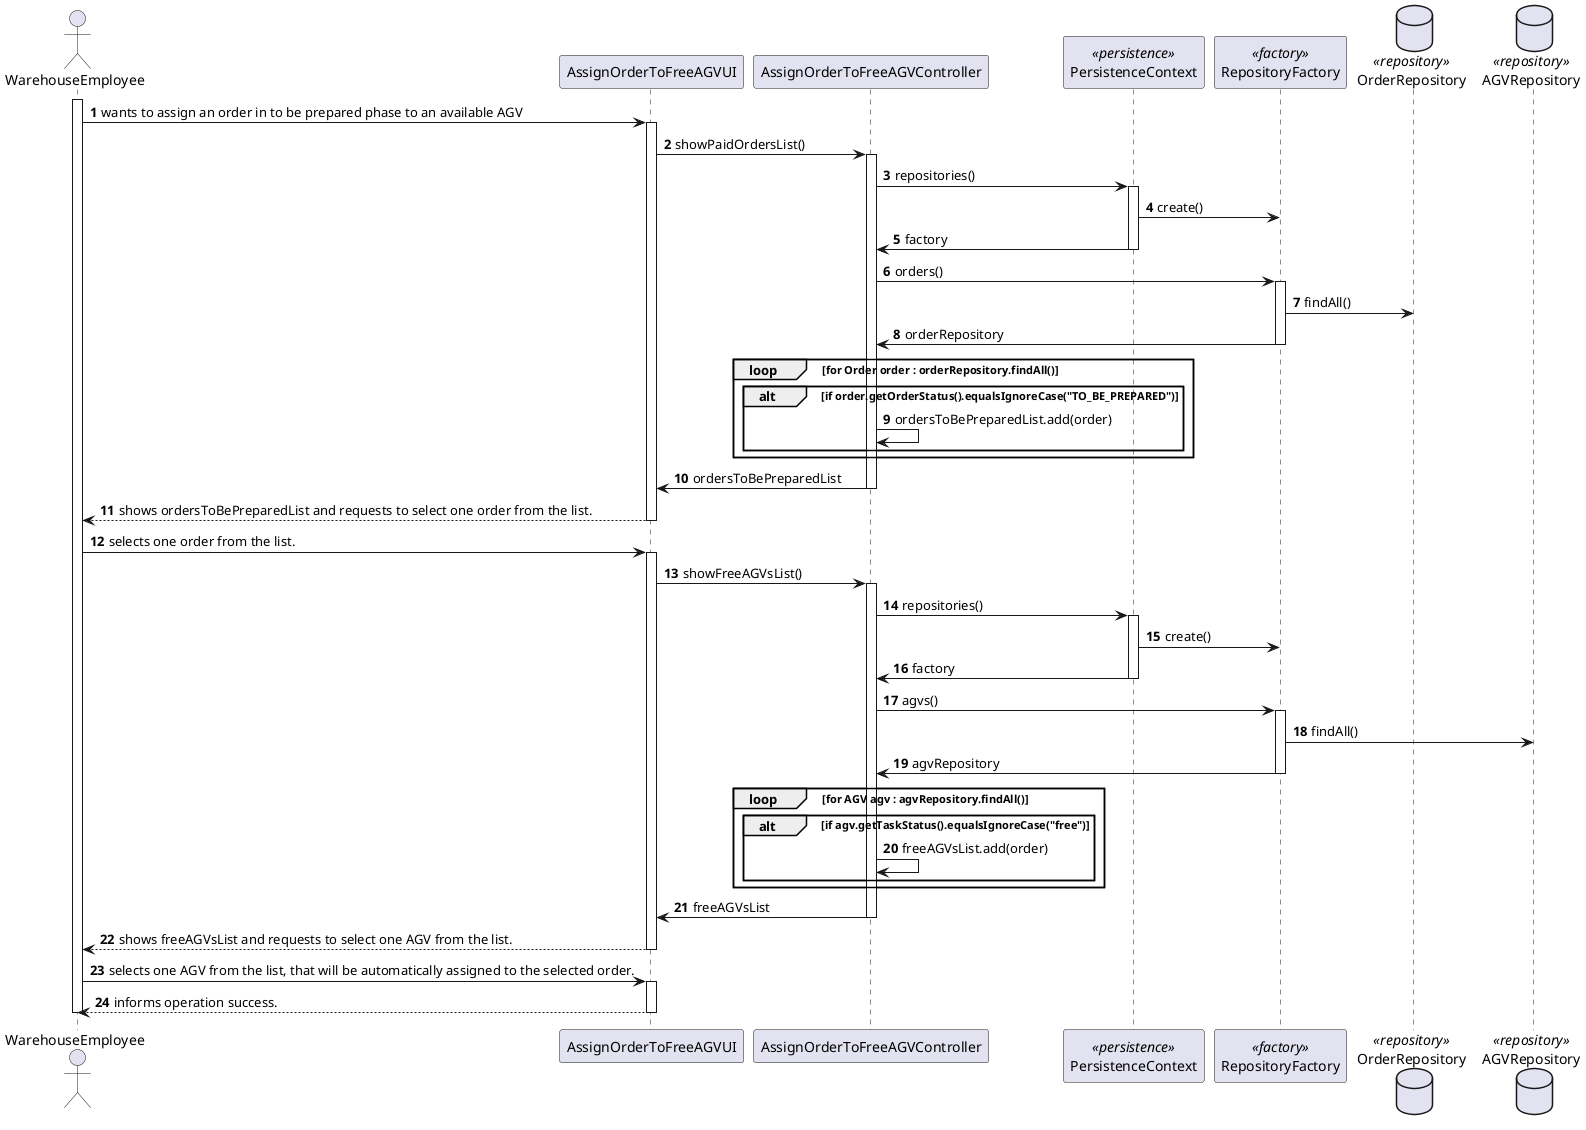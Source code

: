 @startuml
'https://plantuml.com/sequence-diagram

autonumber

actor WarehouseEmployee as WE
participant AssignOrderToFreeAGVUI as UI
participant AssignOrderToFreeAGVController as Controller
participant PersistenceContext as Persistence <<persistence>>
participant RepositoryFactory as Factory <<factory>>
database OrderRepository as orderRepository <<repository>>
database AGVRepository as agvRepository <<repository>>

activate WE

WE -> UI: wants to assign an order in to be prepared phase to an available AGV

activate UI

UI -> Controller: showPaidOrdersList()

activate Controller

Controller -> Persistence: repositories()

activate Persistence

Persistence -> Factory: create()

Persistence -> Controller: factory

deactivate Persistence

Controller -> Factory: orders()

activate Factory

Factory -> orderRepository: findAll()

Factory -> Controller: orderRepository

deactivate Factory

loop for Order order : orderRepository.findAll()

alt if order.getOrderStatus().equalsIgnoreCase("TO_BE_PREPARED")

Controller -> Controller: ordersToBePreparedList.add(order)

end

end

Controller -> UI: ordersToBePreparedList

deactivate Controller

UI --> WE: shows ordersToBePreparedList and requests to select one order from the list.

deactivate UI

WE -> UI: selects one order from the list.

activate UI

UI -> Controller: showFreeAGVsList()

activate Controller

Controller -> Persistence: repositories()

activate Persistence

Persistence -> Factory: create()

Persistence -> Controller: factory

deactivate Persistence

Controller -> Factory: agvs()

activate Factory

Factory -> agvRepository: findAll()

Factory -> Controller: agvRepository

deactivate Factory

loop for AGV agv : agvRepository.findAll()

alt if agv.getTaskStatus().equalsIgnoreCase("free")

Controller -> Controller: freeAGVsList.add(order)

end

end

Controller -> UI: freeAGVsList

deactivate Controller

UI --> WE: shows freeAGVsList and requests to select one AGV from the list.

deactivate UI

WE -> UI: selects one AGV from the list, that will be automatically assigned to the selected order.

activate UI

UI --> WE: informs operation success.

deactivate UI

deactivate WE

@enduml